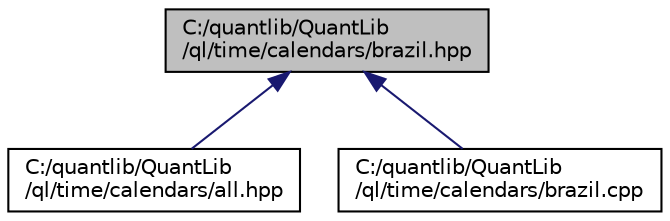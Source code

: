 digraph "C:/quantlib/QuantLib/ql/time/calendars/brazil.hpp"
{
  edge [fontname="Helvetica",fontsize="10",labelfontname="Helvetica",labelfontsize="10"];
  node [fontname="Helvetica",fontsize="10",shape=record];
  Node1 [label="C:/quantlib/QuantLib\l/ql/time/calendars/brazil.hpp",height=0.2,width=0.4,color="black", fillcolor="grey75", style="filled", fontcolor="black"];
  Node1 -> Node2 [dir="back",color="midnightblue",fontsize="10",style="solid",fontname="Helvetica"];
  Node2 [label="C:/quantlib/QuantLib\l/ql/time/calendars/all.hpp",height=0.2,width=0.4,color="black", fillcolor="white", style="filled",URL="$all_8hpp.html"];
  Node1 -> Node3 [dir="back",color="midnightblue",fontsize="10",style="solid",fontname="Helvetica"];
  Node3 [label="C:/quantlib/QuantLib\l/ql/time/calendars/brazil.cpp",height=0.2,width=0.4,color="black", fillcolor="white", style="filled",URL="$brazil_8cpp.html"];
}

